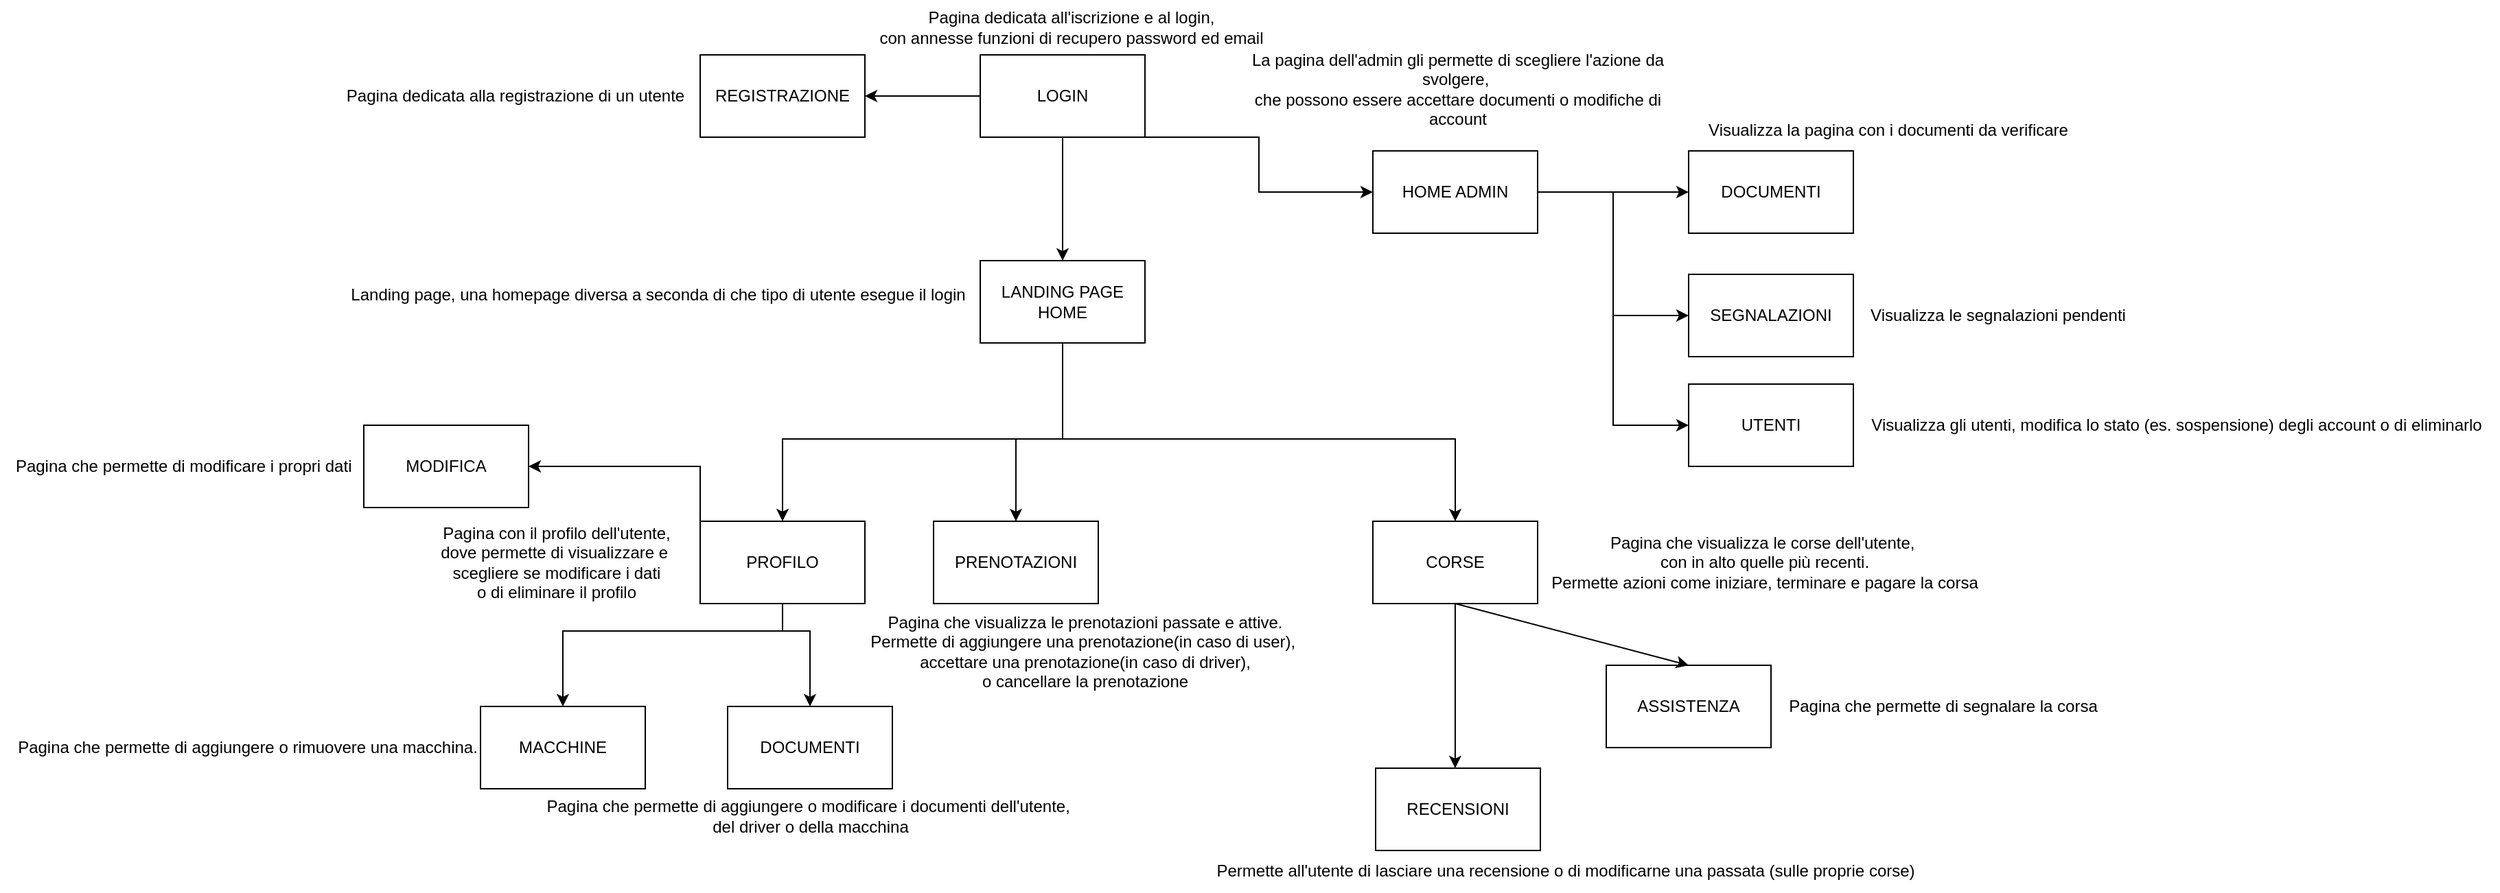 <mxfile version="24.8.4">
  <diagram name="Pagina-1" id="R4LpQ99CABvujU7_ntuj">
    <mxGraphModel dx="2492" dy="1975" grid="1" gridSize="10" guides="1" tooltips="1" connect="1" arrows="1" fold="1" page="1" pageScale="1" pageWidth="827" pageHeight="1169" math="0" shadow="0">
      <root>
        <mxCell id="0" />
        <mxCell id="1" parent="0" />
        <mxCell id="6LJlDK4BNxtyRuSfktnJ-7" value="" style="edgeStyle=orthogonalEdgeStyle;rounded=0;orthogonalLoop=1;jettySize=auto;html=1;" parent="1" source="6LJlDK4BNxtyRuSfktnJ-2" target="6LJlDK4BNxtyRuSfktnJ-6" edge="1">
          <mxGeometry relative="1" as="geometry" />
        </mxCell>
        <mxCell id="6LJlDK4BNxtyRuSfktnJ-11" style="edgeStyle=orthogonalEdgeStyle;rounded=0;orthogonalLoop=1;jettySize=auto;html=1;entryX=0.5;entryY=0;entryDx=0;entryDy=0;" parent="1" source="6LJlDK4BNxtyRuSfktnJ-2" target="6LJlDK4BNxtyRuSfktnJ-12" edge="1">
          <mxGeometry relative="1" as="geometry">
            <mxPoint x="470" y="180" as="targetPoint" />
          </mxGeometry>
        </mxCell>
        <mxCell id="6LJlDK4BNxtyRuSfktnJ-27" style="edgeStyle=orthogonalEdgeStyle;rounded=0;orthogonalLoop=1;jettySize=auto;html=1;entryX=0;entryY=0.5;entryDx=0;entryDy=0;" parent="1" source="6LJlDK4BNxtyRuSfktnJ-2" target="6LJlDK4BNxtyRuSfktnJ-25" edge="1">
          <mxGeometry relative="1" as="geometry">
            <Array as="points">
              <mxPoint x="557" y="90" />
              <mxPoint x="557" y="130" />
            </Array>
          </mxGeometry>
        </mxCell>
        <mxCell id="6LJlDK4BNxtyRuSfktnJ-2" value="LOGIN" style="rounded=0;whiteSpace=wrap;html=1;" parent="1" vertex="1">
          <mxGeometry x="354" y="30" width="120" height="60" as="geometry" />
        </mxCell>
        <mxCell id="6LJlDK4BNxtyRuSfktnJ-4" value="Pagina dedicata all&#39;iscrizione e al login,&lt;div&gt;con annesse funzioni di recupero password ed email&lt;/div&gt;" style="text;html=1;align=center;verticalAlign=middle;resizable=0;points=[];autosize=1;strokeColor=none;fillColor=none;" parent="1" vertex="1">
          <mxGeometry x="270" y="-10" width="300" height="40" as="geometry" />
        </mxCell>
        <mxCell id="6LJlDK4BNxtyRuSfktnJ-6" value="REGISTRAZIONE" style="rounded=0;whiteSpace=wrap;html=1;" parent="1" vertex="1">
          <mxGeometry x="150" y="30" width="120" height="60" as="geometry" />
        </mxCell>
        <mxCell id="6LJlDK4BNxtyRuSfktnJ-17" value="" style="edgeStyle=orthogonalEdgeStyle;rounded=0;orthogonalLoop=1;jettySize=auto;html=1;" parent="1" source="6LJlDK4BNxtyRuSfktnJ-12" target="6LJlDK4BNxtyRuSfktnJ-16" edge="1">
          <mxGeometry relative="1" as="geometry">
            <Array as="points">
              <mxPoint x="414" y="310" />
              <mxPoint x="210" y="310" />
            </Array>
          </mxGeometry>
        </mxCell>
        <mxCell id="6LJlDK4BNxtyRuSfktnJ-21" style="edgeStyle=orthogonalEdgeStyle;rounded=0;orthogonalLoop=1;jettySize=auto;html=1;entryX=0.5;entryY=0;entryDx=0;entryDy=0;" parent="1" source="6LJlDK4BNxtyRuSfktnJ-12" target="6LJlDK4BNxtyRuSfktnJ-22" edge="1">
          <mxGeometry relative="1" as="geometry">
            <mxPoint x="580" y="370" as="targetPoint" />
            <Array as="points">
              <mxPoint x="414" y="310" />
              <mxPoint x="700" y="310" />
            </Array>
          </mxGeometry>
        </mxCell>
        <mxCell id="6LJlDK4BNxtyRuSfktnJ-12" value="LANDING PAGE&lt;div&gt;HOME&lt;/div&gt;" style="rounded=0;whiteSpace=wrap;html=1;" parent="1" vertex="1">
          <mxGeometry x="354" y="180" width="120" height="60" as="geometry" />
        </mxCell>
        <mxCell id="6LJlDK4BNxtyRuSfktnJ-13" value="Pagina dedicata alla registrazione di un utente" style="text;html=1;align=center;verticalAlign=middle;resizable=0;points=[];autosize=1;strokeColor=none;fillColor=none;" parent="1" vertex="1">
          <mxGeometry x="-120" y="45" width="270" height="30" as="geometry" />
        </mxCell>
        <mxCell id="6LJlDK4BNxtyRuSfktnJ-15" value="Landing page, una homepage diversa a seconda di che tipo di utente esegue il login" style="text;html=1;align=center;verticalAlign=middle;resizable=0;points=[];autosize=1;strokeColor=none;fillColor=none;" parent="1" vertex="1">
          <mxGeometry x="-116" y="190" width="470" height="30" as="geometry" />
        </mxCell>
        <mxCell id="6LJlDK4BNxtyRuSfktnJ-51" value="" style="edgeStyle=orthogonalEdgeStyle;rounded=0;orthogonalLoop=1;jettySize=auto;html=1;" parent="1" source="6LJlDK4BNxtyRuSfktnJ-16" target="6LJlDK4BNxtyRuSfktnJ-48" edge="1">
          <mxGeometry relative="1" as="geometry">
            <Array as="points">
              <mxPoint x="210" y="450" />
              <mxPoint x="50" y="450" />
            </Array>
          </mxGeometry>
        </mxCell>
        <mxCell id="6LJlDK4BNxtyRuSfktnJ-54" style="edgeStyle=orthogonalEdgeStyle;rounded=0;orthogonalLoop=1;jettySize=auto;html=1;entryX=0.5;entryY=0;entryDx=0;entryDy=0;" parent="1" source="6LJlDK4BNxtyRuSfktnJ-16" target="6LJlDK4BNxtyRuSfktnJ-53" edge="1">
          <mxGeometry relative="1" as="geometry">
            <Array as="points">
              <mxPoint x="210" y="450" />
              <mxPoint x="230" y="450" />
            </Array>
          </mxGeometry>
        </mxCell>
        <mxCell id="6LJlDK4BNxtyRuSfktnJ-60" style="edgeStyle=orthogonalEdgeStyle;rounded=0;orthogonalLoop=1;jettySize=auto;html=1;exitX=0;exitY=0;exitDx=0;exitDy=0;entryX=1;entryY=0.5;entryDx=0;entryDy=0;" parent="1" source="6LJlDK4BNxtyRuSfktnJ-16" target="6LJlDK4BNxtyRuSfktnJ-59" edge="1">
          <mxGeometry relative="1" as="geometry" />
        </mxCell>
        <mxCell id="6LJlDK4BNxtyRuSfktnJ-16" value="PROFILO" style="rounded=0;whiteSpace=wrap;html=1;" parent="1" vertex="1">
          <mxGeometry x="150" y="370" width="120" height="60" as="geometry" />
        </mxCell>
        <mxCell id="6LJlDK4BNxtyRuSfktnJ-20" value="Pagina con il profilo dell&#39;utente,&lt;div&gt;dove permette di visualizzare e&amp;nbsp;&lt;/div&gt;&lt;div&gt;scegliere se modificare i dati&lt;/div&gt;&lt;div&gt;o di eliminare il profilo&lt;/div&gt;" style="text;html=1;align=center;verticalAlign=middle;resizable=0;points=[];autosize=1;strokeColor=none;fillColor=none;" parent="1" vertex="1">
          <mxGeometry x="-50" y="365" width="190" height="70" as="geometry" />
        </mxCell>
        <mxCell id="6LJlDK4BNxtyRuSfktnJ-22" value="CORSE" style="rounded=0;whiteSpace=wrap;html=1;" parent="1" vertex="1">
          <mxGeometry x="640" y="370" width="120" height="60" as="geometry" />
        </mxCell>
        <mxCell id="6LJlDK4BNxtyRuSfktnJ-23" value="Pagina che visualizza le corse dell&#39;utente,&amp;nbsp;&lt;div&gt;con in alto quelle più recenti.&lt;/div&gt;&lt;div&gt;Permette azioni come iniziare, terminare e pagare la corsa&lt;/div&gt;" style="text;html=1;align=center;verticalAlign=middle;resizable=0;points=[];autosize=1;strokeColor=none;fillColor=none;" parent="1" vertex="1">
          <mxGeometry x="760" y="370" width="330" height="60" as="geometry" />
        </mxCell>
        <mxCell id="6LJlDK4BNxtyRuSfktnJ-24" value="PRENOTAZIONI" style="rounded=0;whiteSpace=wrap;html=1;" parent="1" vertex="1">
          <mxGeometry x="320" y="370" width="120" height="60" as="geometry" />
        </mxCell>
        <mxCell id="6LJlDK4BNxtyRuSfktnJ-33" value="" style="edgeStyle=orthogonalEdgeStyle;rounded=0;orthogonalLoop=1;jettySize=auto;html=1;" parent="1" source="6LJlDK4BNxtyRuSfktnJ-25" target="6LJlDK4BNxtyRuSfktnJ-32" edge="1">
          <mxGeometry relative="1" as="geometry" />
        </mxCell>
        <mxCell id="6LJlDK4BNxtyRuSfktnJ-38" style="edgeStyle=orthogonalEdgeStyle;rounded=0;orthogonalLoop=1;jettySize=auto;html=1;entryX=0;entryY=0.5;entryDx=0;entryDy=0;" parent="1" source="6LJlDK4BNxtyRuSfktnJ-25" target="6LJlDK4BNxtyRuSfktnJ-37" edge="1">
          <mxGeometry relative="1" as="geometry" />
        </mxCell>
        <mxCell id="6LJlDK4BNxtyRuSfktnJ-57" style="edgeStyle=orthogonalEdgeStyle;rounded=0;orthogonalLoop=1;jettySize=auto;html=1;entryX=0;entryY=0.5;entryDx=0;entryDy=0;" parent="1" source="6LJlDK4BNxtyRuSfktnJ-25" target="6LJlDK4BNxtyRuSfktnJ-56" edge="1">
          <mxGeometry relative="1" as="geometry" />
        </mxCell>
        <mxCell id="6LJlDK4BNxtyRuSfktnJ-25" value="HOME ADMIN" style="whiteSpace=wrap;html=1;" parent="1" vertex="1">
          <mxGeometry x="640" y="100" width="120" height="60" as="geometry" />
        </mxCell>
        <mxCell id="6LJlDK4BNxtyRuSfktnJ-26" value="" style="endArrow=classic;html=1;rounded=0;" parent="1" target="6LJlDK4BNxtyRuSfktnJ-24" edge="1">
          <mxGeometry width="50" height="50" relative="1" as="geometry">
            <mxPoint x="380" y="310" as="sourcePoint" />
            <mxPoint x="470" y="300" as="targetPoint" />
          </mxGeometry>
        </mxCell>
        <mxCell id="6LJlDK4BNxtyRuSfktnJ-32" value="DOCUMENTI" style="rounded=0;whiteSpace=wrap;html=1;" parent="1" vertex="1">
          <mxGeometry x="870" y="100" width="120" height="60" as="geometry" />
        </mxCell>
        <mxCell id="6LJlDK4BNxtyRuSfktnJ-34" value="La pagina dell&#39;admin gli permette di scegliere l&#39;azione da svolgere,&amp;nbsp;&lt;div&gt;che possono essere accettare documenti o modifiche di account&lt;/div&gt;" style="text;html=1;align=center;verticalAlign=middle;whiteSpace=wrap;rounded=0;" parent="1" vertex="1">
          <mxGeometry x="534" y="40" width="336" height="30" as="geometry" />
        </mxCell>
        <mxCell id="6LJlDK4BNxtyRuSfktnJ-36" value="Visualizza la pagina con i documenti da verificare" style="text;html=1;align=center;verticalAlign=middle;resizable=0;points=[];autosize=1;strokeColor=none;fillColor=none;" parent="1" vertex="1">
          <mxGeometry x="870" y="70" width="290" height="30" as="geometry" />
        </mxCell>
        <mxCell id="6LJlDK4BNxtyRuSfktnJ-37" value="SEGNALAZIONI" style="rounded=0;whiteSpace=wrap;html=1;" parent="1" vertex="1">
          <mxGeometry x="870" y="190" width="120" height="60" as="geometry" />
        </mxCell>
        <mxCell id="6LJlDK4BNxtyRuSfktnJ-41" value="Visualizza le segnalazioni pendenti" style="text;html=1;align=center;verticalAlign=middle;resizable=0;points=[];autosize=1;strokeColor=none;fillColor=none;" parent="1" vertex="1">
          <mxGeometry x="990" y="205" width="210" height="30" as="geometry" />
        </mxCell>
        <mxCell id="6LJlDK4BNxtyRuSfktnJ-43" value="ASSISTENZA" style="rounded=0;whiteSpace=wrap;html=1;" parent="1" vertex="1">
          <mxGeometry x="810" y="475" width="120" height="60" as="geometry" />
        </mxCell>
        <mxCell id="6LJlDK4BNxtyRuSfktnJ-44" value="" style="endArrow=classic;html=1;rounded=0;entryX=0.5;entryY=0;entryDx=0;entryDy=0;exitX=0.5;exitY=1;exitDx=0;exitDy=0;" parent="1" source="6LJlDK4BNxtyRuSfktnJ-22" target="6LJlDK4BNxtyRuSfktnJ-43" edge="1">
          <mxGeometry width="50" height="50" relative="1" as="geometry">
            <mxPoint x="530" y="310" as="sourcePoint" />
            <mxPoint x="550" y="370" as="targetPoint" />
          </mxGeometry>
        </mxCell>
        <mxCell id="6LJlDK4BNxtyRuSfktnJ-46" value="Pagina che permette di segnalare la corsa" style="text;html=1;align=center;verticalAlign=middle;resizable=0;points=[];autosize=1;strokeColor=none;fillColor=none;" parent="1" vertex="1">
          <mxGeometry x="930" y="490" width="250" height="30" as="geometry" />
        </mxCell>
        <mxCell id="6LJlDK4BNxtyRuSfktnJ-47" value="Pagina che visualizza le prenotazioni passate e attive.&lt;br&gt;Permette di aggiungere una prenotazione(in caso di user),&amp;nbsp;&lt;div&gt;accettare una prenotazione(in caso di driver),&lt;div&gt;o cancellare la prenotazione&lt;/div&gt;&lt;/div&gt;" style="text;html=1;align=center;verticalAlign=middle;resizable=0;points=[];autosize=1;strokeColor=none;fillColor=none;" parent="1" vertex="1">
          <mxGeometry x="260" y="430" width="340" height="70" as="geometry" />
        </mxCell>
        <mxCell id="6LJlDK4BNxtyRuSfktnJ-48" value="MACCHINE" style="rounded=0;whiteSpace=wrap;html=1;" parent="1" vertex="1">
          <mxGeometry x="-10" y="505" width="120" height="60" as="geometry" />
        </mxCell>
        <mxCell id="6LJlDK4BNxtyRuSfktnJ-52" value="Pagina che permette di aggiungere o rimuovere una macchina." style="text;html=1;align=center;verticalAlign=middle;resizable=0;points=[];autosize=1;strokeColor=none;fillColor=none;" parent="1" vertex="1">
          <mxGeometry x="-360" y="520" width="360" height="30" as="geometry" />
        </mxCell>
        <mxCell id="6LJlDK4BNxtyRuSfktnJ-53" value="DOCUMENTI" style="rounded=0;whiteSpace=wrap;html=1;" parent="1" vertex="1">
          <mxGeometry x="170" y="505" width="120" height="60" as="geometry" />
        </mxCell>
        <mxCell id="6LJlDK4BNxtyRuSfktnJ-55" value="Pagina che permette di aggiungere o&amp;nbsp;&lt;span style=&quot;background-color: initial;&quot;&gt;modificare i documenti dell&#39;utente,&amp;nbsp;&lt;/span&gt;&lt;div&gt;&lt;span style=&quot;background-color: initial;&quot;&gt;del driver o della macchina&lt;/span&gt;&lt;/div&gt;" style="text;html=1;align=center;verticalAlign=middle;resizable=0;points=[];autosize=1;strokeColor=none;fillColor=none;" parent="1" vertex="1">
          <mxGeometry x="25" y="565" width="410" height="40" as="geometry" />
        </mxCell>
        <mxCell id="6LJlDK4BNxtyRuSfktnJ-56" value="UTENTI" style="whiteSpace=wrap;html=1;" parent="1" vertex="1">
          <mxGeometry x="870" y="270" width="120" height="60" as="geometry" />
        </mxCell>
        <mxCell id="6LJlDK4BNxtyRuSfktnJ-58" value="Visualizza gli utenti, modifica lo stato (es. sospensione) degli account o di eliminarlo" style="text;html=1;align=center;verticalAlign=middle;resizable=0;points=[];autosize=1;strokeColor=none;fillColor=none;" parent="1" vertex="1">
          <mxGeometry x="990" y="285" width="470" height="30" as="geometry" />
        </mxCell>
        <mxCell id="6LJlDK4BNxtyRuSfktnJ-59" value="MODIFICA" style="rounded=0;whiteSpace=wrap;html=1;" parent="1" vertex="1">
          <mxGeometry x="-95" y="300" width="120" height="60" as="geometry" />
        </mxCell>
        <mxCell id="6LJlDK4BNxtyRuSfktnJ-61" value="Pagina che permette di modificare i propri dati&amp;nbsp;" style="text;html=1;align=center;verticalAlign=middle;resizable=0;points=[];autosize=1;strokeColor=none;fillColor=none;" parent="1" vertex="1">
          <mxGeometry x="-360" y="315" width="270" height="30" as="geometry" />
        </mxCell>
        <mxCell id="6LJlDK4BNxtyRuSfktnJ-62" value="RECENSIONI" style="rounded=0;whiteSpace=wrap;html=1;" parent="1" vertex="1">
          <mxGeometry x="642" y="550" width="120" height="60" as="geometry" />
        </mxCell>
        <mxCell id="6LJlDK4BNxtyRuSfktnJ-63" style="edgeStyle=orthogonalEdgeStyle;rounded=0;orthogonalLoop=1;jettySize=auto;html=1;entryX=0.483;entryY=0;entryDx=0;entryDy=0;entryPerimeter=0;" parent="1" source="6LJlDK4BNxtyRuSfktnJ-22" target="6LJlDK4BNxtyRuSfktnJ-62" edge="1">
          <mxGeometry relative="1" as="geometry">
            <mxPoint x="695" y="548" as="targetPoint" />
          </mxGeometry>
        </mxCell>
        <mxCell id="6LJlDK4BNxtyRuSfktnJ-64" value="Permette all&#39;utente di lasciare una recensione o di modificarne una passata (sulle proprie corse)" style="text;html=1;align=center;verticalAlign=middle;resizable=0;points=[];autosize=1;strokeColor=none;fillColor=none;" parent="1" vertex="1">
          <mxGeometry x="515" y="610" width="530" height="30" as="geometry" />
        </mxCell>
      </root>
    </mxGraphModel>
  </diagram>
</mxfile>
